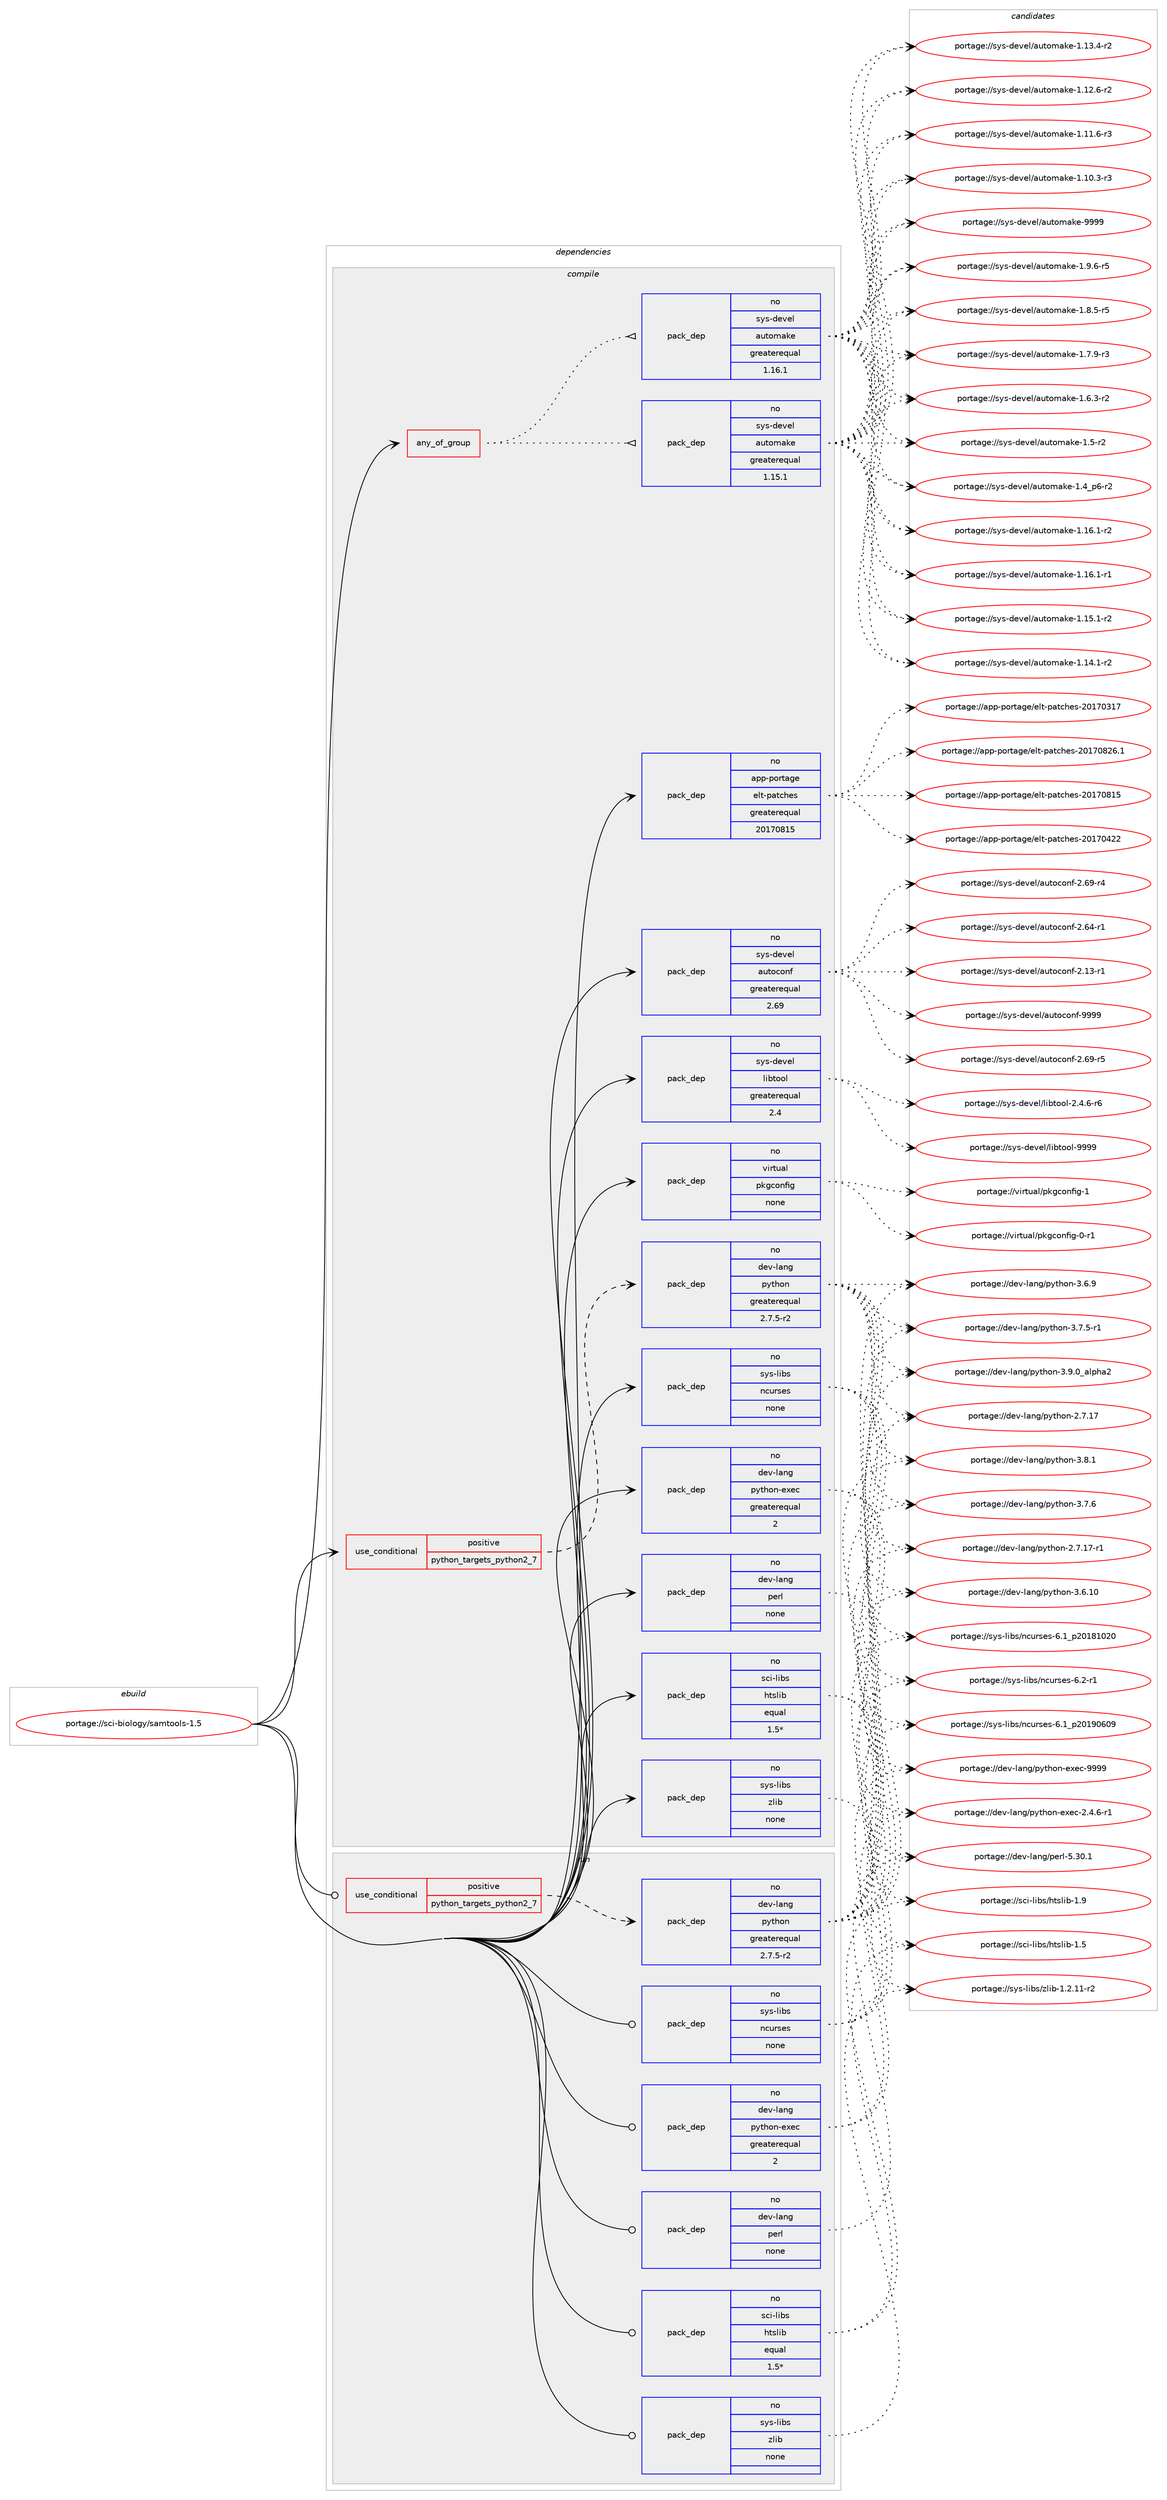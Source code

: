 digraph prolog {

# *************
# Graph options
# *************

newrank=true;
concentrate=true;
compound=true;
graph [rankdir=LR,fontname=Helvetica,fontsize=10,ranksep=1.5];#, ranksep=2.5, nodesep=0.2];
edge  [arrowhead=vee];
node  [fontname=Helvetica,fontsize=10];

# **********
# The ebuild
# **********

subgraph cluster_leftcol {
color=gray;
rank=same;
label=<<i>ebuild</i>>;
id [label="portage://sci-biology/samtools-1.5", color=red, width=4, href="../sci-biology/samtools-1.5.svg"];
}

# ****************
# The dependencies
# ****************

subgraph cluster_midcol {
color=gray;
label=<<i>dependencies</i>>;
subgraph cluster_compile {
fillcolor="#eeeeee";
style=filled;
label=<<i>compile</i>>;
subgraph any1330 {
dependency65137 [label=<<TABLE BORDER="0" CELLBORDER="1" CELLSPACING="0" CELLPADDING="4"><TR><TD CELLPADDING="10">any_of_group</TD></TR></TABLE>>, shape=none, color=red];subgraph pack50117 {
dependency65138 [label=<<TABLE BORDER="0" CELLBORDER="1" CELLSPACING="0" CELLPADDING="4" WIDTH="220"><TR><TD ROWSPAN="6" CELLPADDING="30">pack_dep</TD></TR><TR><TD WIDTH="110">no</TD></TR><TR><TD>sys-devel</TD></TR><TR><TD>automake</TD></TR><TR><TD>greaterequal</TD></TR><TR><TD>1.16.1</TD></TR></TABLE>>, shape=none, color=blue];
}
dependency65137:e -> dependency65138:w [weight=20,style="dotted",arrowhead="oinv"];
subgraph pack50118 {
dependency65139 [label=<<TABLE BORDER="0" CELLBORDER="1" CELLSPACING="0" CELLPADDING="4" WIDTH="220"><TR><TD ROWSPAN="6" CELLPADDING="30">pack_dep</TD></TR><TR><TD WIDTH="110">no</TD></TR><TR><TD>sys-devel</TD></TR><TR><TD>automake</TD></TR><TR><TD>greaterequal</TD></TR><TR><TD>1.15.1</TD></TR></TABLE>>, shape=none, color=blue];
}
dependency65137:e -> dependency65139:w [weight=20,style="dotted",arrowhead="oinv"];
}
id:e -> dependency65137:w [weight=20,style="solid",arrowhead="vee"];
subgraph cond13635 {
dependency65140 [label=<<TABLE BORDER="0" CELLBORDER="1" CELLSPACING="0" CELLPADDING="4"><TR><TD ROWSPAN="3" CELLPADDING="10">use_conditional</TD></TR><TR><TD>positive</TD></TR><TR><TD>python_targets_python2_7</TD></TR></TABLE>>, shape=none, color=red];
subgraph pack50119 {
dependency65141 [label=<<TABLE BORDER="0" CELLBORDER="1" CELLSPACING="0" CELLPADDING="4" WIDTH="220"><TR><TD ROWSPAN="6" CELLPADDING="30">pack_dep</TD></TR><TR><TD WIDTH="110">no</TD></TR><TR><TD>dev-lang</TD></TR><TR><TD>python</TD></TR><TR><TD>greaterequal</TD></TR><TR><TD>2.7.5-r2</TD></TR></TABLE>>, shape=none, color=blue];
}
dependency65140:e -> dependency65141:w [weight=20,style="dashed",arrowhead="vee"];
}
id:e -> dependency65140:w [weight=20,style="solid",arrowhead="vee"];
subgraph pack50120 {
dependency65142 [label=<<TABLE BORDER="0" CELLBORDER="1" CELLSPACING="0" CELLPADDING="4" WIDTH="220"><TR><TD ROWSPAN="6" CELLPADDING="30">pack_dep</TD></TR><TR><TD WIDTH="110">no</TD></TR><TR><TD>app-portage</TD></TR><TR><TD>elt-patches</TD></TR><TR><TD>greaterequal</TD></TR><TR><TD>20170815</TD></TR></TABLE>>, shape=none, color=blue];
}
id:e -> dependency65142:w [weight=20,style="solid",arrowhead="vee"];
subgraph pack50121 {
dependency65143 [label=<<TABLE BORDER="0" CELLBORDER="1" CELLSPACING="0" CELLPADDING="4" WIDTH="220"><TR><TD ROWSPAN="6" CELLPADDING="30">pack_dep</TD></TR><TR><TD WIDTH="110">no</TD></TR><TR><TD>dev-lang</TD></TR><TR><TD>perl</TD></TR><TR><TD>none</TD></TR><TR><TD></TD></TR></TABLE>>, shape=none, color=blue];
}
id:e -> dependency65143:w [weight=20,style="solid",arrowhead="vee"];
subgraph pack50122 {
dependency65144 [label=<<TABLE BORDER="0" CELLBORDER="1" CELLSPACING="0" CELLPADDING="4" WIDTH="220"><TR><TD ROWSPAN="6" CELLPADDING="30">pack_dep</TD></TR><TR><TD WIDTH="110">no</TD></TR><TR><TD>dev-lang</TD></TR><TR><TD>python-exec</TD></TR><TR><TD>greaterequal</TD></TR><TR><TD>2</TD></TR></TABLE>>, shape=none, color=blue];
}
id:e -> dependency65144:w [weight=20,style="solid",arrowhead="vee"];
subgraph pack50123 {
dependency65145 [label=<<TABLE BORDER="0" CELLBORDER="1" CELLSPACING="0" CELLPADDING="4" WIDTH="220"><TR><TD ROWSPAN="6" CELLPADDING="30">pack_dep</TD></TR><TR><TD WIDTH="110">no</TD></TR><TR><TD>sci-libs</TD></TR><TR><TD>htslib</TD></TR><TR><TD>equal</TD></TR><TR><TD>1.5*</TD></TR></TABLE>>, shape=none, color=blue];
}
id:e -> dependency65145:w [weight=20,style="solid",arrowhead="vee"];
subgraph pack50124 {
dependency65146 [label=<<TABLE BORDER="0" CELLBORDER="1" CELLSPACING="0" CELLPADDING="4" WIDTH="220"><TR><TD ROWSPAN="6" CELLPADDING="30">pack_dep</TD></TR><TR><TD WIDTH="110">no</TD></TR><TR><TD>sys-devel</TD></TR><TR><TD>autoconf</TD></TR><TR><TD>greaterequal</TD></TR><TR><TD>2.69</TD></TR></TABLE>>, shape=none, color=blue];
}
id:e -> dependency65146:w [weight=20,style="solid",arrowhead="vee"];
subgraph pack50125 {
dependency65147 [label=<<TABLE BORDER="0" CELLBORDER="1" CELLSPACING="0" CELLPADDING="4" WIDTH="220"><TR><TD ROWSPAN="6" CELLPADDING="30">pack_dep</TD></TR><TR><TD WIDTH="110">no</TD></TR><TR><TD>sys-devel</TD></TR><TR><TD>libtool</TD></TR><TR><TD>greaterequal</TD></TR><TR><TD>2.4</TD></TR></TABLE>>, shape=none, color=blue];
}
id:e -> dependency65147:w [weight=20,style="solid",arrowhead="vee"];
subgraph pack50126 {
dependency65148 [label=<<TABLE BORDER="0" CELLBORDER="1" CELLSPACING="0" CELLPADDING="4" WIDTH="220"><TR><TD ROWSPAN="6" CELLPADDING="30">pack_dep</TD></TR><TR><TD WIDTH="110">no</TD></TR><TR><TD>sys-libs</TD></TR><TR><TD>ncurses</TD></TR><TR><TD>none</TD></TR><TR><TD></TD></TR></TABLE>>, shape=none, color=blue];
}
id:e -> dependency65148:w [weight=20,style="solid",arrowhead="vee"];
subgraph pack50127 {
dependency65149 [label=<<TABLE BORDER="0" CELLBORDER="1" CELLSPACING="0" CELLPADDING="4" WIDTH="220"><TR><TD ROWSPAN="6" CELLPADDING="30">pack_dep</TD></TR><TR><TD WIDTH="110">no</TD></TR><TR><TD>sys-libs</TD></TR><TR><TD>zlib</TD></TR><TR><TD>none</TD></TR><TR><TD></TD></TR></TABLE>>, shape=none, color=blue];
}
id:e -> dependency65149:w [weight=20,style="solid",arrowhead="vee"];
subgraph pack50128 {
dependency65150 [label=<<TABLE BORDER="0" CELLBORDER="1" CELLSPACING="0" CELLPADDING="4" WIDTH="220"><TR><TD ROWSPAN="6" CELLPADDING="30">pack_dep</TD></TR><TR><TD WIDTH="110">no</TD></TR><TR><TD>virtual</TD></TR><TR><TD>pkgconfig</TD></TR><TR><TD>none</TD></TR><TR><TD></TD></TR></TABLE>>, shape=none, color=blue];
}
id:e -> dependency65150:w [weight=20,style="solid",arrowhead="vee"];
}
subgraph cluster_compileandrun {
fillcolor="#eeeeee";
style=filled;
label=<<i>compile and run</i>>;
}
subgraph cluster_run {
fillcolor="#eeeeee";
style=filled;
label=<<i>run</i>>;
subgraph cond13636 {
dependency65151 [label=<<TABLE BORDER="0" CELLBORDER="1" CELLSPACING="0" CELLPADDING="4"><TR><TD ROWSPAN="3" CELLPADDING="10">use_conditional</TD></TR><TR><TD>positive</TD></TR><TR><TD>python_targets_python2_7</TD></TR></TABLE>>, shape=none, color=red];
subgraph pack50129 {
dependency65152 [label=<<TABLE BORDER="0" CELLBORDER="1" CELLSPACING="0" CELLPADDING="4" WIDTH="220"><TR><TD ROWSPAN="6" CELLPADDING="30">pack_dep</TD></TR><TR><TD WIDTH="110">no</TD></TR><TR><TD>dev-lang</TD></TR><TR><TD>python</TD></TR><TR><TD>greaterequal</TD></TR><TR><TD>2.7.5-r2</TD></TR></TABLE>>, shape=none, color=blue];
}
dependency65151:e -> dependency65152:w [weight=20,style="dashed",arrowhead="vee"];
}
id:e -> dependency65151:w [weight=20,style="solid",arrowhead="odot"];
subgraph pack50130 {
dependency65153 [label=<<TABLE BORDER="0" CELLBORDER="1" CELLSPACING="0" CELLPADDING="4" WIDTH="220"><TR><TD ROWSPAN="6" CELLPADDING="30">pack_dep</TD></TR><TR><TD WIDTH="110">no</TD></TR><TR><TD>dev-lang</TD></TR><TR><TD>perl</TD></TR><TR><TD>none</TD></TR><TR><TD></TD></TR></TABLE>>, shape=none, color=blue];
}
id:e -> dependency65153:w [weight=20,style="solid",arrowhead="odot"];
subgraph pack50131 {
dependency65154 [label=<<TABLE BORDER="0" CELLBORDER="1" CELLSPACING="0" CELLPADDING="4" WIDTH="220"><TR><TD ROWSPAN="6" CELLPADDING="30">pack_dep</TD></TR><TR><TD WIDTH="110">no</TD></TR><TR><TD>dev-lang</TD></TR><TR><TD>python-exec</TD></TR><TR><TD>greaterequal</TD></TR><TR><TD>2</TD></TR></TABLE>>, shape=none, color=blue];
}
id:e -> dependency65154:w [weight=20,style="solid",arrowhead="odot"];
subgraph pack50132 {
dependency65155 [label=<<TABLE BORDER="0" CELLBORDER="1" CELLSPACING="0" CELLPADDING="4" WIDTH="220"><TR><TD ROWSPAN="6" CELLPADDING="30">pack_dep</TD></TR><TR><TD WIDTH="110">no</TD></TR><TR><TD>sci-libs</TD></TR><TR><TD>htslib</TD></TR><TR><TD>equal</TD></TR><TR><TD>1.5*</TD></TR></TABLE>>, shape=none, color=blue];
}
id:e -> dependency65155:w [weight=20,style="solid",arrowhead="odot"];
subgraph pack50133 {
dependency65156 [label=<<TABLE BORDER="0" CELLBORDER="1" CELLSPACING="0" CELLPADDING="4" WIDTH="220"><TR><TD ROWSPAN="6" CELLPADDING="30">pack_dep</TD></TR><TR><TD WIDTH="110">no</TD></TR><TR><TD>sys-libs</TD></TR><TR><TD>ncurses</TD></TR><TR><TD>none</TD></TR><TR><TD></TD></TR></TABLE>>, shape=none, color=blue];
}
id:e -> dependency65156:w [weight=20,style="solid",arrowhead="odot"];
subgraph pack50134 {
dependency65157 [label=<<TABLE BORDER="0" CELLBORDER="1" CELLSPACING="0" CELLPADDING="4" WIDTH="220"><TR><TD ROWSPAN="6" CELLPADDING="30">pack_dep</TD></TR><TR><TD WIDTH="110">no</TD></TR><TR><TD>sys-libs</TD></TR><TR><TD>zlib</TD></TR><TR><TD>none</TD></TR><TR><TD></TD></TR></TABLE>>, shape=none, color=blue];
}
id:e -> dependency65157:w [weight=20,style="solid",arrowhead="odot"];
}
}

# **************
# The candidates
# **************

subgraph cluster_choices {
rank=same;
color=gray;
label=<<i>candidates</i>>;

subgraph choice50117 {
color=black;
nodesep=1;
choice115121115451001011181011084797117116111109971071014557575757 [label="portage://sys-devel/automake-9999", color=red, width=4,href="../sys-devel/automake-9999.svg"];
choice115121115451001011181011084797117116111109971071014549465746544511453 [label="portage://sys-devel/automake-1.9.6-r5", color=red, width=4,href="../sys-devel/automake-1.9.6-r5.svg"];
choice115121115451001011181011084797117116111109971071014549465646534511453 [label="portage://sys-devel/automake-1.8.5-r5", color=red, width=4,href="../sys-devel/automake-1.8.5-r5.svg"];
choice115121115451001011181011084797117116111109971071014549465546574511451 [label="portage://sys-devel/automake-1.7.9-r3", color=red, width=4,href="../sys-devel/automake-1.7.9-r3.svg"];
choice115121115451001011181011084797117116111109971071014549465446514511450 [label="portage://sys-devel/automake-1.6.3-r2", color=red, width=4,href="../sys-devel/automake-1.6.3-r2.svg"];
choice11512111545100101118101108479711711611110997107101454946534511450 [label="portage://sys-devel/automake-1.5-r2", color=red, width=4,href="../sys-devel/automake-1.5-r2.svg"];
choice115121115451001011181011084797117116111109971071014549465295112544511450 [label="portage://sys-devel/automake-1.4_p6-r2", color=red, width=4,href="../sys-devel/automake-1.4_p6-r2.svg"];
choice11512111545100101118101108479711711611110997107101454946495446494511450 [label="portage://sys-devel/automake-1.16.1-r2", color=red, width=4,href="../sys-devel/automake-1.16.1-r2.svg"];
choice11512111545100101118101108479711711611110997107101454946495446494511449 [label="portage://sys-devel/automake-1.16.1-r1", color=red, width=4,href="../sys-devel/automake-1.16.1-r1.svg"];
choice11512111545100101118101108479711711611110997107101454946495346494511450 [label="portage://sys-devel/automake-1.15.1-r2", color=red, width=4,href="../sys-devel/automake-1.15.1-r2.svg"];
choice11512111545100101118101108479711711611110997107101454946495246494511450 [label="portage://sys-devel/automake-1.14.1-r2", color=red, width=4,href="../sys-devel/automake-1.14.1-r2.svg"];
choice11512111545100101118101108479711711611110997107101454946495146524511450 [label="portage://sys-devel/automake-1.13.4-r2", color=red, width=4,href="../sys-devel/automake-1.13.4-r2.svg"];
choice11512111545100101118101108479711711611110997107101454946495046544511450 [label="portage://sys-devel/automake-1.12.6-r2", color=red, width=4,href="../sys-devel/automake-1.12.6-r2.svg"];
choice11512111545100101118101108479711711611110997107101454946494946544511451 [label="portage://sys-devel/automake-1.11.6-r3", color=red, width=4,href="../sys-devel/automake-1.11.6-r3.svg"];
choice11512111545100101118101108479711711611110997107101454946494846514511451 [label="portage://sys-devel/automake-1.10.3-r3", color=red, width=4,href="../sys-devel/automake-1.10.3-r3.svg"];
dependency65138:e -> choice115121115451001011181011084797117116111109971071014557575757:w [style=dotted,weight="100"];
dependency65138:e -> choice115121115451001011181011084797117116111109971071014549465746544511453:w [style=dotted,weight="100"];
dependency65138:e -> choice115121115451001011181011084797117116111109971071014549465646534511453:w [style=dotted,weight="100"];
dependency65138:e -> choice115121115451001011181011084797117116111109971071014549465546574511451:w [style=dotted,weight="100"];
dependency65138:e -> choice115121115451001011181011084797117116111109971071014549465446514511450:w [style=dotted,weight="100"];
dependency65138:e -> choice11512111545100101118101108479711711611110997107101454946534511450:w [style=dotted,weight="100"];
dependency65138:e -> choice115121115451001011181011084797117116111109971071014549465295112544511450:w [style=dotted,weight="100"];
dependency65138:e -> choice11512111545100101118101108479711711611110997107101454946495446494511450:w [style=dotted,weight="100"];
dependency65138:e -> choice11512111545100101118101108479711711611110997107101454946495446494511449:w [style=dotted,weight="100"];
dependency65138:e -> choice11512111545100101118101108479711711611110997107101454946495346494511450:w [style=dotted,weight="100"];
dependency65138:e -> choice11512111545100101118101108479711711611110997107101454946495246494511450:w [style=dotted,weight="100"];
dependency65138:e -> choice11512111545100101118101108479711711611110997107101454946495146524511450:w [style=dotted,weight="100"];
dependency65138:e -> choice11512111545100101118101108479711711611110997107101454946495046544511450:w [style=dotted,weight="100"];
dependency65138:e -> choice11512111545100101118101108479711711611110997107101454946494946544511451:w [style=dotted,weight="100"];
dependency65138:e -> choice11512111545100101118101108479711711611110997107101454946494846514511451:w [style=dotted,weight="100"];
}
subgraph choice50118 {
color=black;
nodesep=1;
choice115121115451001011181011084797117116111109971071014557575757 [label="portage://sys-devel/automake-9999", color=red, width=4,href="../sys-devel/automake-9999.svg"];
choice115121115451001011181011084797117116111109971071014549465746544511453 [label="portage://sys-devel/automake-1.9.6-r5", color=red, width=4,href="../sys-devel/automake-1.9.6-r5.svg"];
choice115121115451001011181011084797117116111109971071014549465646534511453 [label="portage://sys-devel/automake-1.8.5-r5", color=red, width=4,href="../sys-devel/automake-1.8.5-r5.svg"];
choice115121115451001011181011084797117116111109971071014549465546574511451 [label="portage://sys-devel/automake-1.7.9-r3", color=red, width=4,href="../sys-devel/automake-1.7.9-r3.svg"];
choice115121115451001011181011084797117116111109971071014549465446514511450 [label="portage://sys-devel/automake-1.6.3-r2", color=red, width=4,href="../sys-devel/automake-1.6.3-r2.svg"];
choice11512111545100101118101108479711711611110997107101454946534511450 [label="portage://sys-devel/automake-1.5-r2", color=red, width=4,href="../sys-devel/automake-1.5-r2.svg"];
choice115121115451001011181011084797117116111109971071014549465295112544511450 [label="portage://sys-devel/automake-1.4_p6-r2", color=red, width=4,href="../sys-devel/automake-1.4_p6-r2.svg"];
choice11512111545100101118101108479711711611110997107101454946495446494511450 [label="portage://sys-devel/automake-1.16.1-r2", color=red, width=4,href="../sys-devel/automake-1.16.1-r2.svg"];
choice11512111545100101118101108479711711611110997107101454946495446494511449 [label="portage://sys-devel/automake-1.16.1-r1", color=red, width=4,href="../sys-devel/automake-1.16.1-r1.svg"];
choice11512111545100101118101108479711711611110997107101454946495346494511450 [label="portage://sys-devel/automake-1.15.1-r2", color=red, width=4,href="../sys-devel/automake-1.15.1-r2.svg"];
choice11512111545100101118101108479711711611110997107101454946495246494511450 [label="portage://sys-devel/automake-1.14.1-r2", color=red, width=4,href="../sys-devel/automake-1.14.1-r2.svg"];
choice11512111545100101118101108479711711611110997107101454946495146524511450 [label="portage://sys-devel/automake-1.13.4-r2", color=red, width=4,href="../sys-devel/automake-1.13.4-r2.svg"];
choice11512111545100101118101108479711711611110997107101454946495046544511450 [label="portage://sys-devel/automake-1.12.6-r2", color=red, width=4,href="../sys-devel/automake-1.12.6-r2.svg"];
choice11512111545100101118101108479711711611110997107101454946494946544511451 [label="portage://sys-devel/automake-1.11.6-r3", color=red, width=4,href="../sys-devel/automake-1.11.6-r3.svg"];
choice11512111545100101118101108479711711611110997107101454946494846514511451 [label="portage://sys-devel/automake-1.10.3-r3", color=red, width=4,href="../sys-devel/automake-1.10.3-r3.svg"];
dependency65139:e -> choice115121115451001011181011084797117116111109971071014557575757:w [style=dotted,weight="100"];
dependency65139:e -> choice115121115451001011181011084797117116111109971071014549465746544511453:w [style=dotted,weight="100"];
dependency65139:e -> choice115121115451001011181011084797117116111109971071014549465646534511453:w [style=dotted,weight="100"];
dependency65139:e -> choice115121115451001011181011084797117116111109971071014549465546574511451:w [style=dotted,weight="100"];
dependency65139:e -> choice115121115451001011181011084797117116111109971071014549465446514511450:w [style=dotted,weight="100"];
dependency65139:e -> choice11512111545100101118101108479711711611110997107101454946534511450:w [style=dotted,weight="100"];
dependency65139:e -> choice115121115451001011181011084797117116111109971071014549465295112544511450:w [style=dotted,weight="100"];
dependency65139:e -> choice11512111545100101118101108479711711611110997107101454946495446494511450:w [style=dotted,weight="100"];
dependency65139:e -> choice11512111545100101118101108479711711611110997107101454946495446494511449:w [style=dotted,weight="100"];
dependency65139:e -> choice11512111545100101118101108479711711611110997107101454946495346494511450:w [style=dotted,weight="100"];
dependency65139:e -> choice11512111545100101118101108479711711611110997107101454946495246494511450:w [style=dotted,weight="100"];
dependency65139:e -> choice11512111545100101118101108479711711611110997107101454946495146524511450:w [style=dotted,weight="100"];
dependency65139:e -> choice11512111545100101118101108479711711611110997107101454946495046544511450:w [style=dotted,weight="100"];
dependency65139:e -> choice11512111545100101118101108479711711611110997107101454946494946544511451:w [style=dotted,weight="100"];
dependency65139:e -> choice11512111545100101118101108479711711611110997107101454946494846514511451:w [style=dotted,weight="100"];
}
subgraph choice50119 {
color=black;
nodesep=1;
choice10010111845108971101034711212111610411111045514657464895971081121049750 [label="portage://dev-lang/python-3.9.0_alpha2", color=red, width=4,href="../dev-lang/python-3.9.0_alpha2.svg"];
choice100101118451089711010347112121116104111110455146564649 [label="portage://dev-lang/python-3.8.1", color=red, width=4,href="../dev-lang/python-3.8.1.svg"];
choice100101118451089711010347112121116104111110455146554654 [label="portage://dev-lang/python-3.7.6", color=red, width=4,href="../dev-lang/python-3.7.6.svg"];
choice1001011184510897110103471121211161041111104551465546534511449 [label="portage://dev-lang/python-3.7.5-r1", color=red, width=4,href="../dev-lang/python-3.7.5-r1.svg"];
choice100101118451089711010347112121116104111110455146544657 [label="portage://dev-lang/python-3.6.9", color=red, width=4,href="../dev-lang/python-3.6.9.svg"];
choice10010111845108971101034711212111610411111045514654464948 [label="portage://dev-lang/python-3.6.10", color=red, width=4,href="../dev-lang/python-3.6.10.svg"];
choice100101118451089711010347112121116104111110455046554649554511449 [label="portage://dev-lang/python-2.7.17-r1", color=red, width=4,href="../dev-lang/python-2.7.17-r1.svg"];
choice10010111845108971101034711212111610411111045504655464955 [label="portage://dev-lang/python-2.7.17", color=red, width=4,href="../dev-lang/python-2.7.17.svg"];
dependency65141:e -> choice10010111845108971101034711212111610411111045514657464895971081121049750:w [style=dotted,weight="100"];
dependency65141:e -> choice100101118451089711010347112121116104111110455146564649:w [style=dotted,weight="100"];
dependency65141:e -> choice100101118451089711010347112121116104111110455146554654:w [style=dotted,weight="100"];
dependency65141:e -> choice1001011184510897110103471121211161041111104551465546534511449:w [style=dotted,weight="100"];
dependency65141:e -> choice100101118451089711010347112121116104111110455146544657:w [style=dotted,weight="100"];
dependency65141:e -> choice10010111845108971101034711212111610411111045514654464948:w [style=dotted,weight="100"];
dependency65141:e -> choice100101118451089711010347112121116104111110455046554649554511449:w [style=dotted,weight="100"];
dependency65141:e -> choice10010111845108971101034711212111610411111045504655464955:w [style=dotted,weight="100"];
}
subgraph choice50120 {
color=black;
nodesep=1;
choice971121124511211111411697103101471011081164511297116991041011154550484955485650544649 [label="portage://app-portage/elt-patches-20170826.1", color=red, width=4,href="../app-portage/elt-patches-20170826.1.svg"];
choice97112112451121111141169710310147101108116451129711699104101115455048495548564953 [label="portage://app-portage/elt-patches-20170815", color=red, width=4,href="../app-portage/elt-patches-20170815.svg"];
choice97112112451121111141169710310147101108116451129711699104101115455048495548525050 [label="portage://app-portage/elt-patches-20170422", color=red, width=4,href="../app-portage/elt-patches-20170422.svg"];
choice97112112451121111141169710310147101108116451129711699104101115455048495548514955 [label="portage://app-portage/elt-patches-20170317", color=red, width=4,href="../app-portage/elt-patches-20170317.svg"];
dependency65142:e -> choice971121124511211111411697103101471011081164511297116991041011154550484955485650544649:w [style=dotted,weight="100"];
dependency65142:e -> choice97112112451121111141169710310147101108116451129711699104101115455048495548564953:w [style=dotted,weight="100"];
dependency65142:e -> choice97112112451121111141169710310147101108116451129711699104101115455048495548525050:w [style=dotted,weight="100"];
dependency65142:e -> choice97112112451121111141169710310147101108116451129711699104101115455048495548514955:w [style=dotted,weight="100"];
}
subgraph choice50121 {
color=black;
nodesep=1;
choice10010111845108971101034711210111410845534651484649 [label="portage://dev-lang/perl-5.30.1", color=red, width=4,href="../dev-lang/perl-5.30.1.svg"];
dependency65143:e -> choice10010111845108971101034711210111410845534651484649:w [style=dotted,weight="100"];
}
subgraph choice50122 {
color=black;
nodesep=1;
choice10010111845108971101034711212111610411111045101120101994557575757 [label="portage://dev-lang/python-exec-9999", color=red, width=4,href="../dev-lang/python-exec-9999.svg"];
choice10010111845108971101034711212111610411111045101120101994550465246544511449 [label="portage://dev-lang/python-exec-2.4.6-r1", color=red, width=4,href="../dev-lang/python-exec-2.4.6-r1.svg"];
dependency65144:e -> choice10010111845108971101034711212111610411111045101120101994557575757:w [style=dotted,weight="100"];
dependency65144:e -> choice10010111845108971101034711212111610411111045101120101994550465246544511449:w [style=dotted,weight="100"];
}
subgraph choice50123 {
color=black;
nodesep=1;
choice115991054510810598115471041161151081059845494657 [label="portage://sci-libs/htslib-1.9", color=red, width=4,href="../sci-libs/htslib-1.9.svg"];
choice115991054510810598115471041161151081059845494653 [label="portage://sci-libs/htslib-1.5", color=red, width=4,href="../sci-libs/htslib-1.5.svg"];
dependency65145:e -> choice115991054510810598115471041161151081059845494657:w [style=dotted,weight="100"];
dependency65145:e -> choice115991054510810598115471041161151081059845494653:w [style=dotted,weight="100"];
}
subgraph choice50124 {
color=black;
nodesep=1;
choice115121115451001011181011084797117116111991111101024557575757 [label="portage://sys-devel/autoconf-9999", color=red, width=4,href="../sys-devel/autoconf-9999.svg"];
choice1151211154510010111810110847971171161119911111010245504654574511453 [label="portage://sys-devel/autoconf-2.69-r5", color=red, width=4,href="../sys-devel/autoconf-2.69-r5.svg"];
choice1151211154510010111810110847971171161119911111010245504654574511452 [label="portage://sys-devel/autoconf-2.69-r4", color=red, width=4,href="../sys-devel/autoconf-2.69-r4.svg"];
choice1151211154510010111810110847971171161119911111010245504654524511449 [label="portage://sys-devel/autoconf-2.64-r1", color=red, width=4,href="../sys-devel/autoconf-2.64-r1.svg"];
choice1151211154510010111810110847971171161119911111010245504649514511449 [label="portage://sys-devel/autoconf-2.13-r1", color=red, width=4,href="../sys-devel/autoconf-2.13-r1.svg"];
dependency65146:e -> choice115121115451001011181011084797117116111991111101024557575757:w [style=dotted,weight="100"];
dependency65146:e -> choice1151211154510010111810110847971171161119911111010245504654574511453:w [style=dotted,weight="100"];
dependency65146:e -> choice1151211154510010111810110847971171161119911111010245504654574511452:w [style=dotted,weight="100"];
dependency65146:e -> choice1151211154510010111810110847971171161119911111010245504654524511449:w [style=dotted,weight="100"];
dependency65146:e -> choice1151211154510010111810110847971171161119911111010245504649514511449:w [style=dotted,weight="100"];
}
subgraph choice50125 {
color=black;
nodesep=1;
choice1151211154510010111810110847108105981161111111084557575757 [label="portage://sys-devel/libtool-9999", color=red, width=4,href="../sys-devel/libtool-9999.svg"];
choice1151211154510010111810110847108105981161111111084550465246544511454 [label="portage://sys-devel/libtool-2.4.6-r6", color=red, width=4,href="../sys-devel/libtool-2.4.6-r6.svg"];
dependency65147:e -> choice1151211154510010111810110847108105981161111111084557575757:w [style=dotted,weight="100"];
dependency65147:e -> choice1151211154510010111810110847108105981161111111084550465246544511454:w [style=dotted,weight="100"];
}
subgraph choice50126 {
color=black;
nodesep=1;
choice11512111545108105981154711099117114115101115455446504511449 [label="portage://sys-libs/ncurses-6.2-r1", color=red, width=4,href="../sys-libs/ncurses-6.2-r1.svg"];
choice1151211154510810598115471109911711411510111545544649951125048495748544857 [label="portage://sys-libs/ncurses-6.1_p20190609", color=red, width=4,href="../sys-libs/ncurses-6.1_p20190609.svg"];
choice1151211154510810598115471109911711411510111545544649951125048495649485048 [label="portage://sys-libs/ncurses-6.1_p20181020", color=red, width=4,href="../sys-libs/ncurses-6.1_p20181020.svg"];
dependency65148:e -> choice11512111545108105981154711099117114115101115455446504511449:w [style=dotted,weight="100"];
dependency65148:e -> choice1151211154510810598115471109911711411510111545544649951125048495748544857:w [style=dotted,weight="100"];
dependency65148:e -> choice1151211154510810598115471109911711411510111545544649951125048495649485048:w [style=dotted,weight="100"];
}
subgraph choice50127 {
color=black;
nodesep=1;
choice11512111545108105981154712210810598454946504649494511450 [label="portage://sys-libs/zlib-1.2.11-r2", color=red, width=4,href="../sys-libs/zlib-1.2.11-r2.svg"];
dependency65149:e -> choice11512111545108105981154712210810598454946504649494511450:w [style=dotted,weight="100"];
}
subgraph choice50128 {
color=black;
nodesep=1;
choice1181051141161179710847112107103991111101021051034549 [label="portage://virtual/pkgconfig-1", color=red, width=4,href="../virtual/pkgconfig-1.svg"];
choice11810511411611797108471121071039911111010210510345484511449 [label="portage://virtual/pkgconfig-0-r1", color=red, width=4,href="../virtual/pkgconfig-0-r1.svg"];
dependency65150:e -> choice1181051141161179710847112107103991111101021051034549:w [style=dotted,weight="100"];
dependency65150:e -> choice11810511411611797108471121071039911111010210510345484511449:w [style=dotted,weight="100"];
}
subgraph choice50129 {
color=black;
nodesep=1;
choice10010111845108971101034711212111610411111045514657464895971081121049750 [label="portage://dev-lang/python-3.9.0_alpha2", color=red, width=4,href="../dev-lang/python-3.9.0_alpha2.svg"];
choice100101118451089711010347112121116104111110455146564649 [label="portage://dev-lang/python-3.8.1", color=red, width=4,href="../dev-lang/python-3.8.1.svg"];
choice100101118451089711010347112121116104111110455146554654 [label="portage://dev-lang/python-3.7.6", color=red, width=4,href="../dev-lang/python-3.7.6.svg"];
choice1001011184510897110103471121211161041111104551465546534511449 [label="portage://dev-lang/python-3.7.5-r1", color=red, width=4,href="../dev-lang/python-3.7.5-r1.svg"];
choice100101118451089711010347112121116104111110455146544657 [label="portage://dev-lang/python-3.6.9", color=red, width=4,href="../dev-lang/python-3.6.9.svg"];
choice10010111845108971101034711212111610411111045514654464948 [label="portage://dev-lang/python-3.6.10", color=red, width=4,href="../dev-lang/python-3.6.10.svg"];
choice100101118451089711010347112121116104111110455046554649554511449 [label="portage://dev-lang/python-2.7.17-r1", color=red, width=4,href="../dev-lang/python-2.7.17-r1.svg"];
choice10010111845108971101034711212111610411111045504655464955 [label="portage://dev-lang/python-2.7.17", color=red, width=4,href="../dev-lang/python-2.7.17.svg"];
dependency65152:e -> choice10010111845108971101034711212111610411111045514657464895971081121049750:w [style=dotted,weight="100"];
dependency65152:e -> choice100101118451089711010347112121116104111110455146564649:w [style=dotted,weight="100"];
dependency65152:e -> choice100101118451089711010347112121116104111110455146554654:w [style=dotted,weight="100"];
dependency65152:e -> choice1001011184510897110103471121211161041111104551465546534511449:w [style=dotted,weight="100"];
dependency65152:e -> choice100101118451089711010347112121116104111110455146544657:w [style=dotted,weight="100"];
dependency65152:e -> choice10010111845108971101034711212111610411111045514654464948:w [style=dotted,weight="100"];
dependency65152:e -> choice100101118451089711010347112121116104111110455046554649554511449:w [style=dotted,weight="100"];
dependency65152:e -> choice10010111845108971101034711212111610411111045504655464955:w [style=dotted,weight="100"];
}
subgraph choice50130 {
color=black;
nodesep=1;
choice10010111845108971101034711210111410845534651484649 [label="portage://dev-lang/perl-5.30.1", color=red, width=4,href="../dev-lang/perl-5.30.1.svg"];
dependency65153:e -> choice10010111845108971101034711210111410845534651484649:w [style=dotted,weight="100"];
}
subgraph choice50131 {
color=black;
nodesep=1;
choice10010111845108971101034711212111610411111045101120101994557575757 [label="portage://dev-lang/python-exec-9999", color=red, width=4,href="../dev-lang/python-exec-9999.svg"];
choice10010111845108971101034711212111610411111045101120101994550465246544511449 [label="portage://dev-lang/python-exec-2.4.6-r1", color=red, width=4,href="../dev-lang/python-exec-2.4.6-r1.svg"];
dependency65154:e -> choice10010111845108971101034711212111610411111045101120101994557575757:w [style=dotted,weight="100"];
dependency65154:e -> choice10010111845108971101034711212111610411111045101120101994550465246544511449:w [style=dotted,weight="100"];
}
subgraph choice50132 {
color=black;
nodesep=1;
choice115991054510810598115471041161151081059845494657 [label="portage://sci-libs/htslib-1.9", color=red, width=4,href="../sci-libs/htslib-1.9.svg"];
choice115991054510810598115471041161151081059845494653 [label="portage://sci-libs/htslib-1.5", color=red, width=4,href="../sci-libs/htslib-1.5.svg"];
dependency65155:e -> choice115991054510810598115471041161151081059845494657:w [style=dotted,weight="100"];
dependency65155:e -> choice115991054510810598115471041161151081059845494653:w [style=dotted,weight="100"];
}
subgraph choice50133 {
color=black;
nodesep=1;
choice11512111545108105981154711099117114115101115455446504511449 [label="portage://sys-libs/ncurses-6.2-r1", color=red, width=4,href="../sys-libs/ncurses-6.2-r1.svg"];
choice1151211154510810598115471109911711411510111545544649951125048495748544857 [label="portage://sys-libs/ncurses-6.1_p20190609", color=red, width=4,href="../sys-libs/ncurses-6.1_p20190609.svg"];
choice1151211154510810598115471109911711411510111545544649951125048495649485048 [label="portage://sys-libs/ncurses-6.1_p20181020", color=red, width=4,href="../sys-libs/ncurses-6.1_p20181020.svg"];
dependency65156:e -> choice11512111545108105981154711099117114115101115455446504511449:w [style=dotted,weight="100"];
dependency65156:e -> choice1151211154510810598115471109911711411510111545544649951125048495748544857:w [style=dotted,weight="100"];
dependency65156:e -> choice1151211154510810598115471109911711411510111545544649951125048495649485048:w [style=dotted,weight="100"];
}
subgraph choice50134 {
color=black;
nodesep=1;
choice11512111545108105981154712210810598454946504649494511450 [label="portage://sys-libs/zlib-1.2.11-r2", color=red, width=4,href="../sys-libs/zlib-1.2.11-r2.svg"];
dependency65157:e -> choice11512111545108105981154712210810598454946504649494511450:w [style=dotted,weight="100"];
}
}

}
